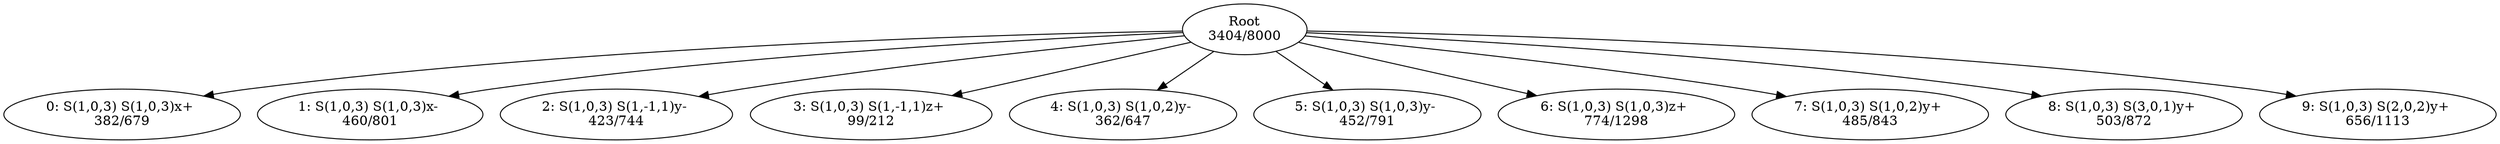 digraph montecarlo {-1 [ label ="Root\n3404/8000"];
-1->0;
0 [ label ="0: S(1,0,3) S(1,0,3)x+ \n382/679"];
-1->1;
1 [ label ="1: S(1,0,3) S(1,0,3)x- \n460/801"];
-1->2;
2 [ label ="2: S(1,0,3) S(1,-1,1)y- \n423/744"];
-1->3;
3 [ label ="3: S(1,0,3) S(1,-1,1)z+ \n99/212"];
-1->4;
4 [ label ="4: S(1,0,3) S(1,0,2)y- \n362/647"];
-1->5;
5 [ label ="5: S(1,0,3) S(1,0,3)y- \n452/791"];
-1->6;
6 [ label ="6: S(1,0,3) S(1,0,3)z+ \n774/1298"];
-1->7;
7 [ label ="7: S(1,0,3) S(1,0,2)y+ \n485/843"];
-1->8;
8 [ label ="8: S(1,0,3) S(3,0,1)y+ \n503/872"];
-1->9;
9 [ label ="9: S(1,0,3) S(2,0,2)y+ \n656/1113"];
}